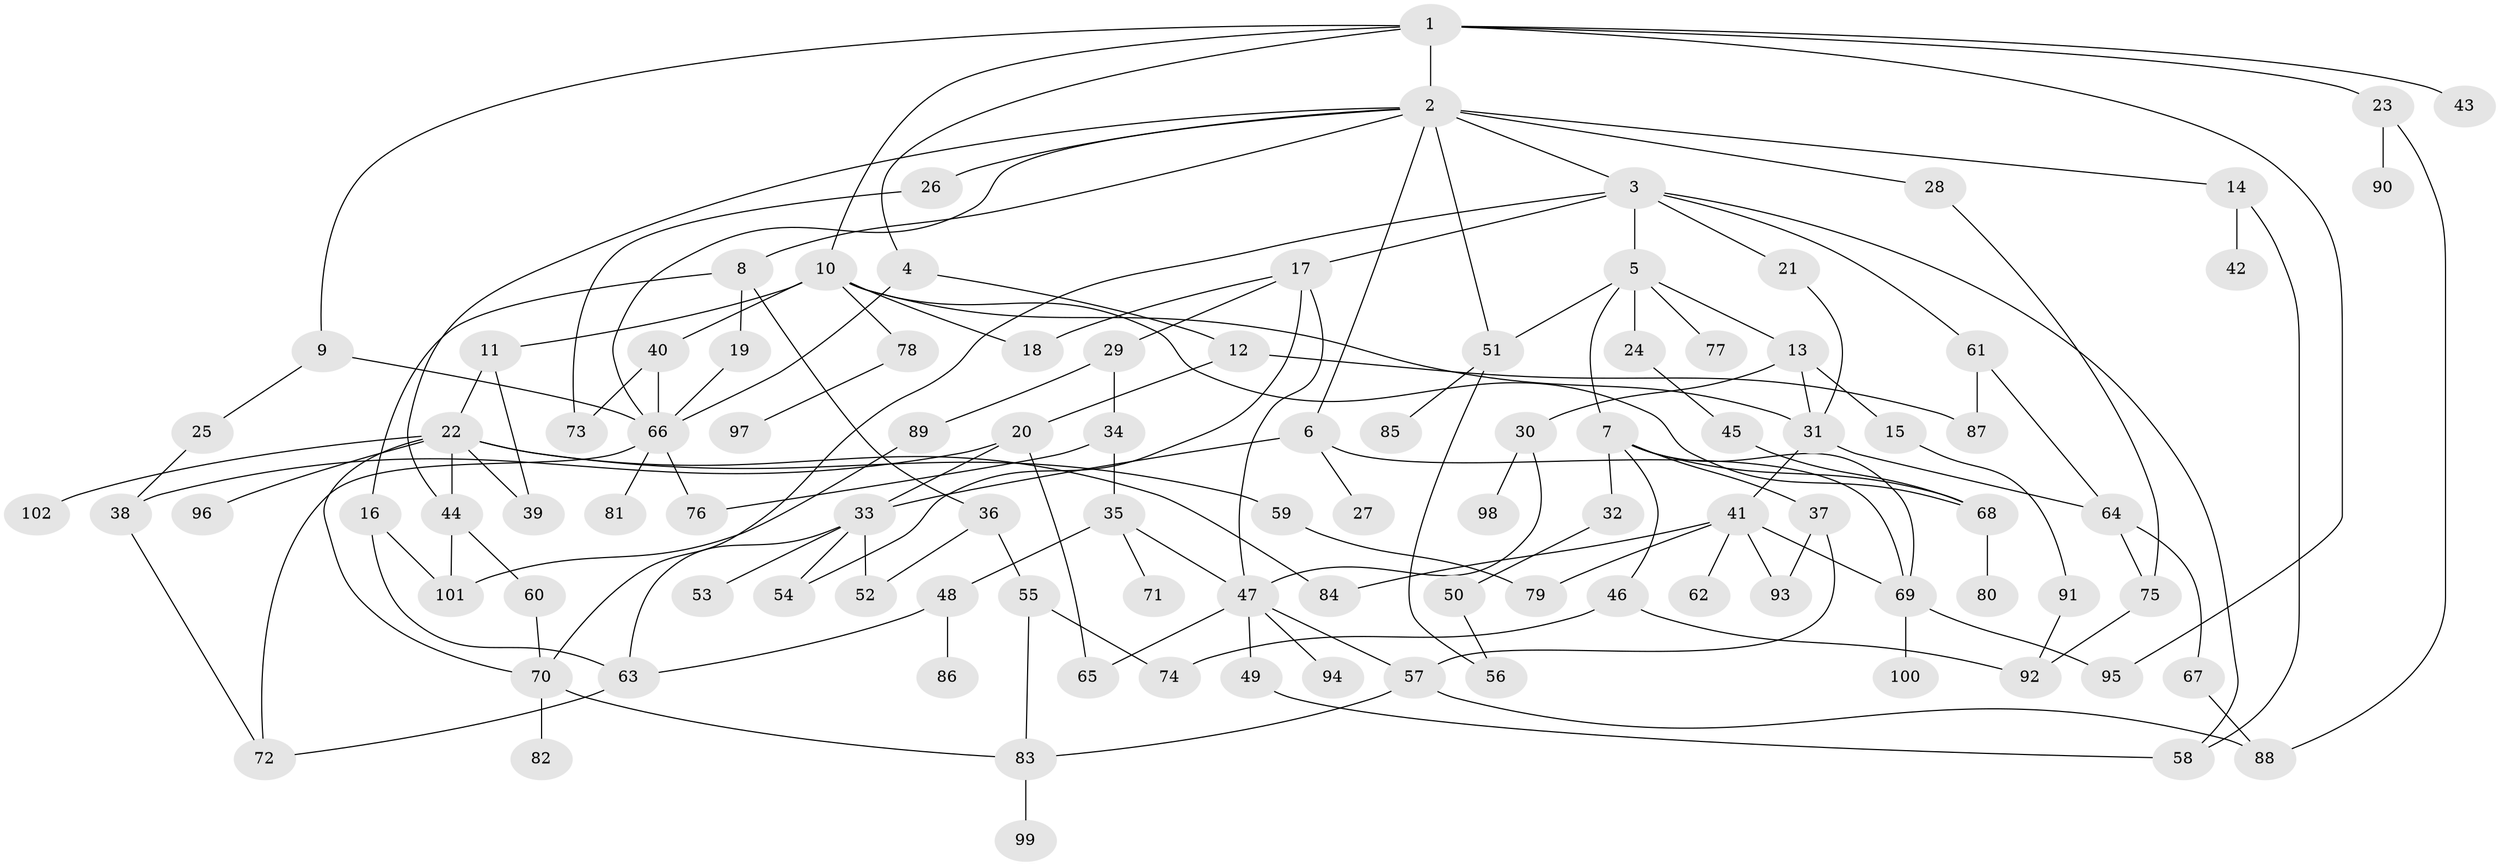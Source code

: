 // Generated by graph-tools (version 1.1) at 2025/10/02/27/25 16:10:51]
// undirected, 102 vertices, 150 edges
graph export_dot {
graph [start="1"]
  node [color=gray90,style=filled];
  1;
  2;
  3;
  4;
  5;
  6;
  7;
  8;
  9;
  10;
  11;
  12;
  13;
  14;
  15;
  16;
  17;
  18;
  19;
  20;
  21;
  22;
  23;
  24;
  25;
  26;
  27;
  28;
  29;
  30;
  31;
  32;
  33;
  34;
  35;
  36;
  37;
  38;
  39;
  40;
  41;
  42;
  43;
  44;
  45;
  46;
  47;
  48;
  49;
  50;
  51;
  52;
  53;
  54;
  55;
  56;
  57;
  58;
  59;
  60;
  61;
  62;
  63;
  64;
  65;
  66;
  67;
  68;
  69;
  70;
  71;
  72;
  73;
  74;
  75;
  76;
  77;
  78;
  79;
  80;
  81;
  82;
  83;
  84;
  85;
  86;
  87;
  88;
  89;
  90;
  91;
  92;
  93;
  94;
  95;
  96;
  97;
  98;
  99;
  100;
  101;
  102;
  1 -- 2;
  1 -- 4;
  1 -- 9;
  1 -- 10;
  1 -- 23;
  1 -- 43;
  1 -- 95;
  2 -- 3;
  2 -- 6;
  2 -- 8;
  2 -- 14;
  2 -- 26;
  2 -- 28;
  2 -- 44;
  2 -- 51;
  2 -- 66;
  3 -- 5;
  3 -- 17;
  3 -- 21;
  3 -- 61;
  3 -- 58;
  3 -- 70;
  4 -- 12;
  4 -- 66;
  5 -- 7;
  5 -- 13;
  5 -- 24;
  5 -- 51;
  5 -- 77;
  6 -- 27;
  6 -- 33;
  6 -- 69;
  7 -- 32;
  7 -- 37;
  7 -- 46;
  7 -- 68;
  7 -- 69;
  8 -- 16;
  8 -- 19;
  8 -- 36;
  9 -- 25;
  9 -- 66;
  10 -- 11;
  10 -- 18;
  10 -- 40;
  10 -- 78;
  10 -- 68;
  10 -- 31;
  11 -- 22;
  11 -- 39;
  12 -- 20;
  12 -- 87;
  13 -- 15;
  13 -- 30;
  13 -- 31;
  14 -- 42;
  14 -- 58;
  15 -- 91;
  16 -- 63;
  16 -- 101;
  17 -- 29;
  17 -- 54;
  17 -- 47;
  17 -- 18;
  19 -- 66;
  20 -- 33;
  20 -- 65;
  20 -- 38;
  21 -- 31;
  22 -- 59;
  22 -- 96;
  22 -- 102;
  22 -- 70;
  22 -- 44;
  22 -- 39;
  22 -- 84;
  23 -- 90;
  23 -- 88;
  24 -- 45;
  25 -- 38;
  26 -- 73;
  28 -- 75;
  29 -- 34;
  29 -- 89;
  30 -- 98;
  30 -- 47;
  31 -- 41;
  31 -- 64;
  32 -- 50;
  33 -- 53;
  33 -- 52;
  33 -- 54;
  33 -- 63;
  34 -- 35;
  34 -- 76;
  35 -- 47;
  35 -- 48;
  35 -- 71;
  36 -- 52;
  36 -- 55;
  37 -- 93;
  37 -- 57;
  38 -- 72;
  40 -- 66;
  40 -- 73;
  41 -- 62;
  41 -- 79;
  41 -- 84;
  41 -- 69;
  41 -- 93;
  44 -- 60;
  44 -- 101;
  45 -- 68;
  46 -- 74;
  46 -- 92;
  47 -- 49;
  47 -- 57;
  47 -- 65;
  47 -- 94;
  48 -- 63;
  48 -- 86;
  49 -- 58;
  50 -- 56;
  51 -- 56;
  51 -- 85;
  55 -- 83;
  55 -- 74;
  57 -- 88;
  57 -- 83;
  59 -- 79;
  60 -- 70;
  61 -- 87;
  61 -- 64;
  63 -- 72;
  64 -- 67;
  64 -- 75;
  66 -- 81;
  66 -- 76;
  66 -- 72;
  67 -- 88;
  68 -- 80;
  69 -- 100;
  69 -- 95;
  70 -- 82;
  70 -- 83;
  75 -- 92;
  78 -- 97;
  83 -- 99;
  89 -- 101;
  91 -- 92;
}
